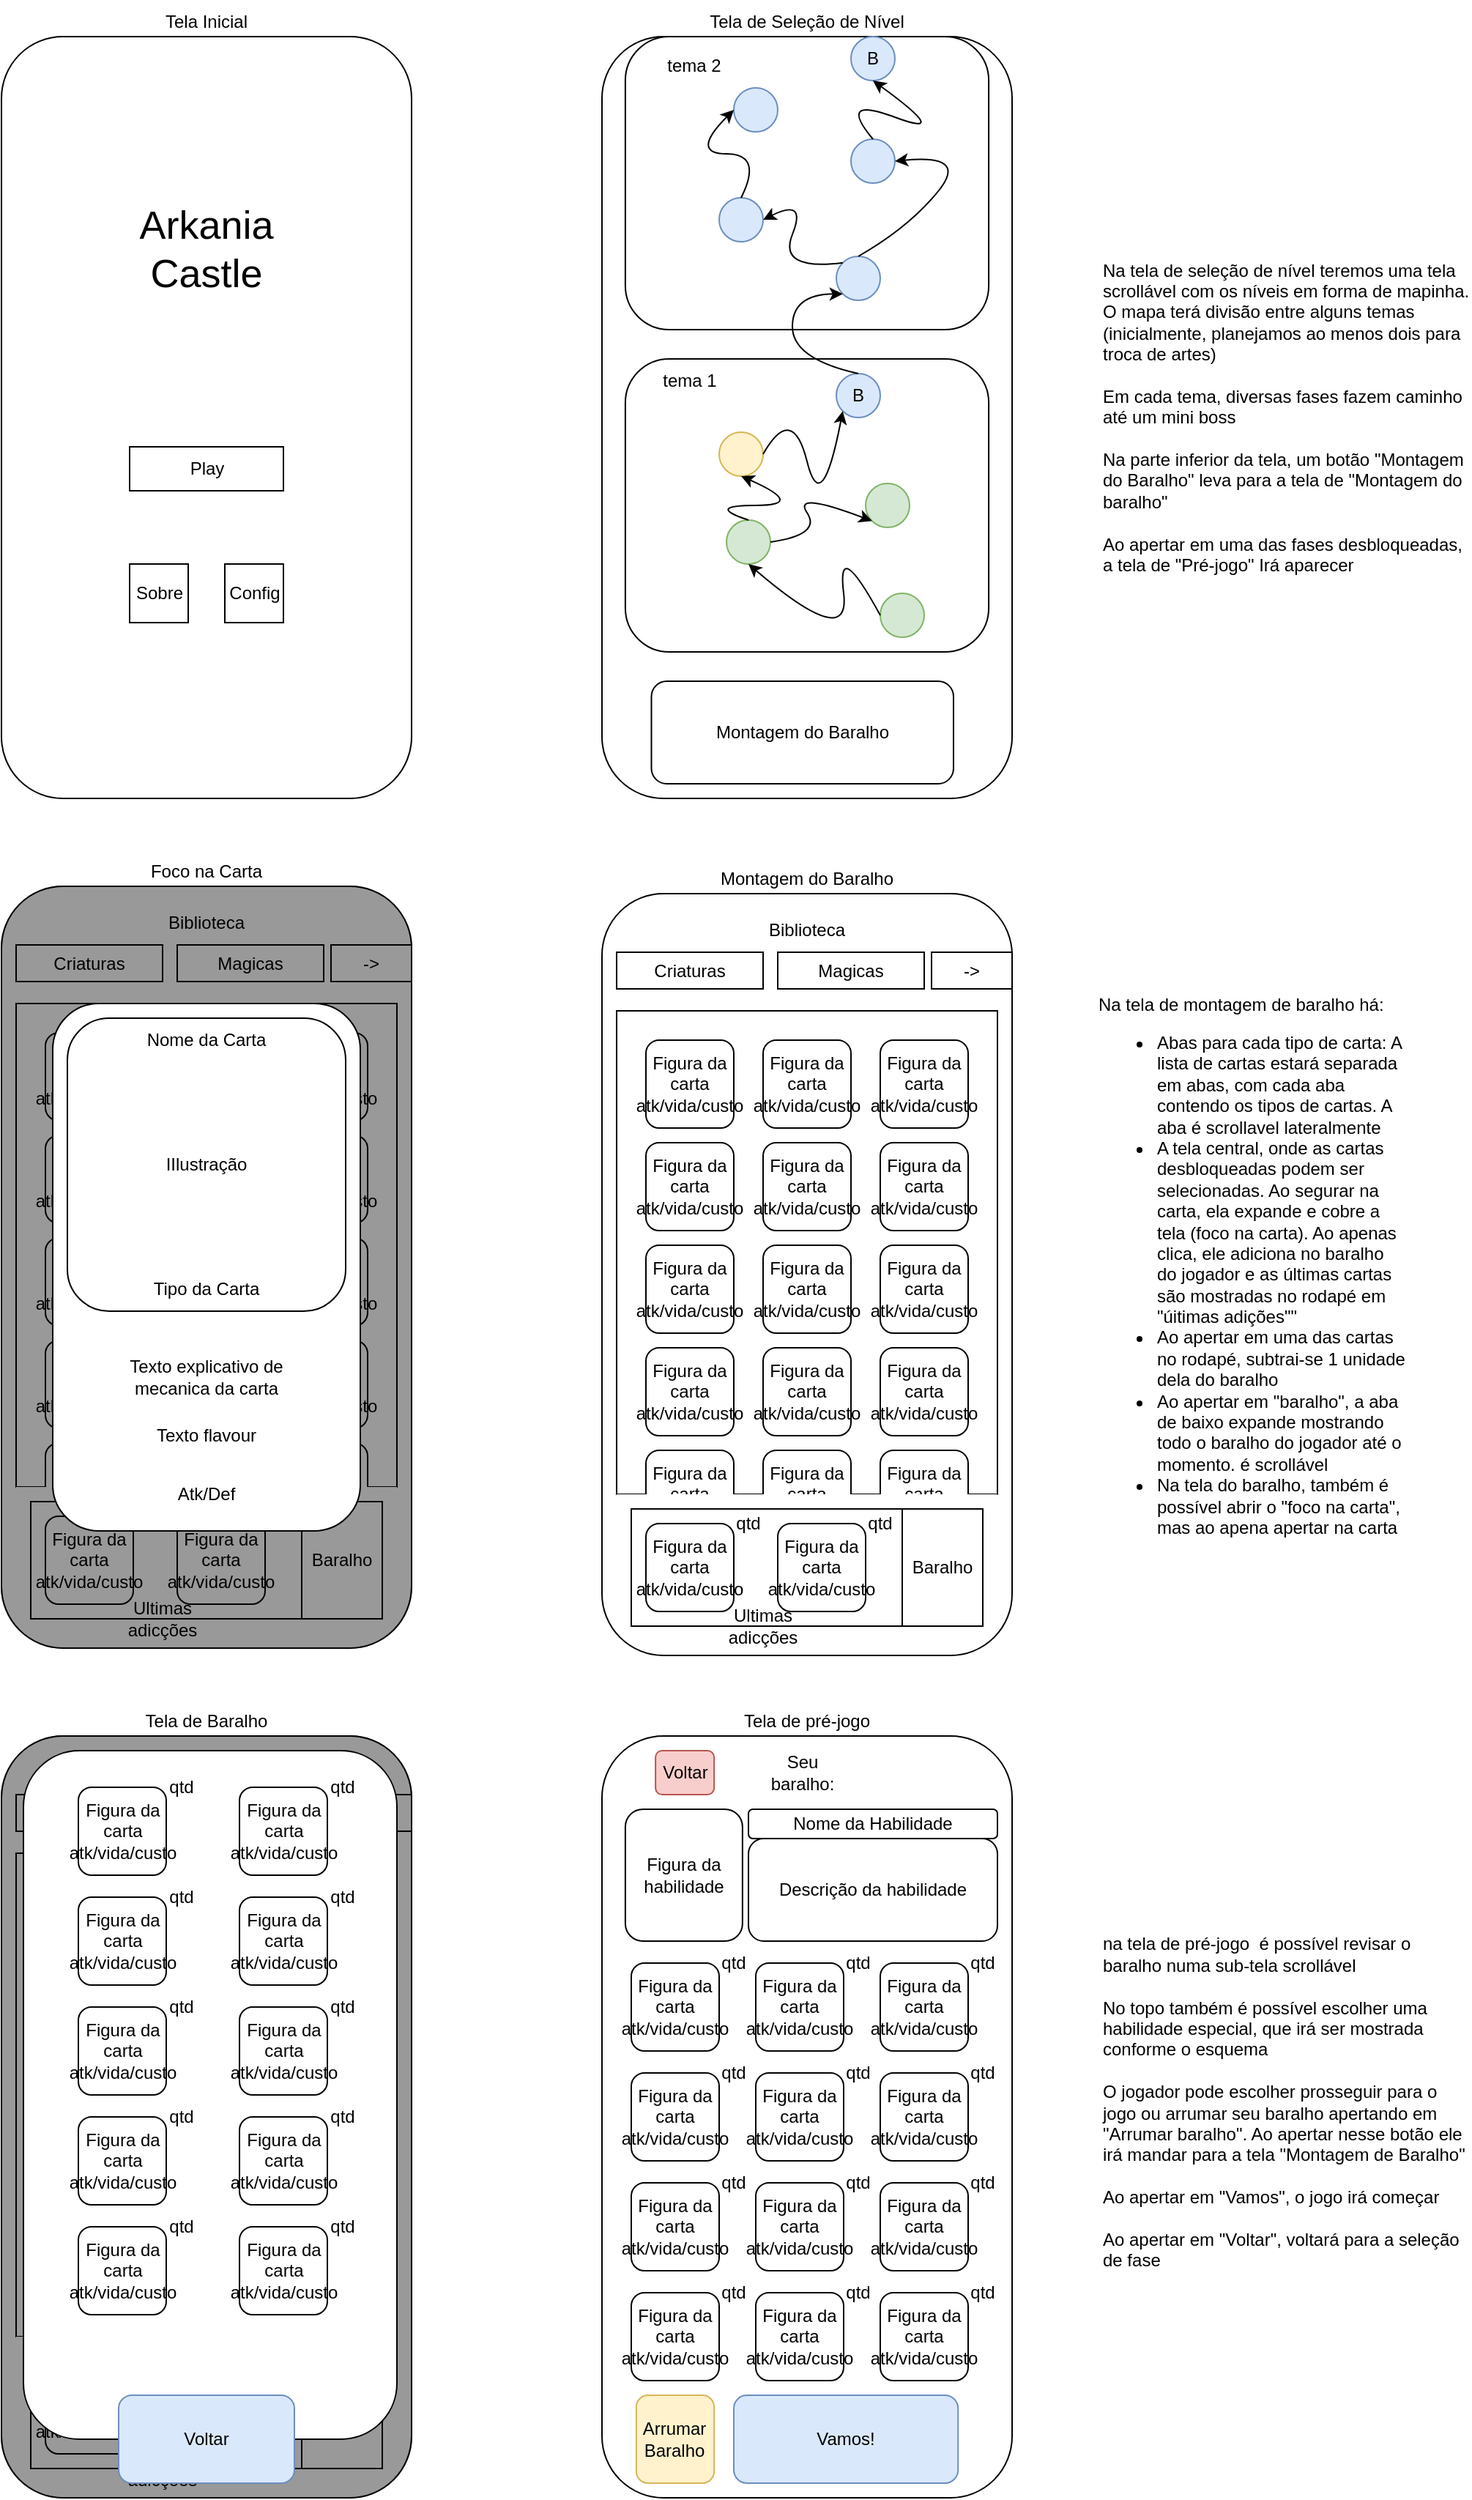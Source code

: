 <mxfile version="24.2.5" type="github">
  <diagram name="Página-1" id="SNxv4zWWsFA6j5CXLBQm">
    <mxGraphModel dx="1393" dy="789" grid="1" gridSize="10" guides="1" tooltips="1" connect="1" arrows="1" fold="1" page="1" pageScale="1" pageWidth="827" pageHeight="1169" math="0" shadow="0">
      <root>
        <mxCell id="0" />
        <mxCell id="1" parent="0" />
        <mxCell id="W8KNygdENQm1HErDI8Ia-6" value="" style="rounded=1;whiteSpace=wrap;html=1;" vertex="1" parent="1">
          <mxGeometry x="490" y="625" width="280" height="520" as="geometry" />
        </mxCell>
        <mxCell id="W8KNygdENQm1HErDI8Ia-13" value="" style="rounded=0;whiteSpace=wrap;html=1;fillColor=none;" vertex="1" parent="1">
          <mxGeometry x="500" y="705" width="260" height="330" as="geometry" />
        </mxCell>
        <mxCell id="W8KNygdENQm1HErDI8Ia-2" value="" style="rounded=1;whiteSpace=wrap;html=1;" vertex="1" parent="1">
          <mxGeometry x="80" y="40" width="280" height="520" as="geometry" />
        </mxCell>
        <mxCell id="W8KNygdENQm1HErDI8Ia-3" value="Play" style="rounded=0;whiteSpace=wrap;html=1;" vertex="1" parent="1">
          <mxGeometry x="167.5" y="320" width="105" height="30" as="geometry" />
        </mxCell>
        <mxCell id="W8KNygdENQm1HErDI8Ia-4" value="Config" style="rounded=0;whiteSpace=wrap;html=1;" vertex="1" parent="1">
          <mxGeometry x="232.5" y="400" width="40" height="40" as="geometry" />
        </mxCell>
        <mxCell id="W8KNygdENQm1HErDI8Ia-5" value="Sobre" style="rounded=0;whiteSpace=wrap;html=1;" vertex="1" parent="1">
          <mxGeometry x="167.5" y="400" width="40" height="40" as="geometry" />
        </mxCell>
        <mxCell id="W8KNygdENQm1HErDI8Ia-7" value="Criaturas" style="rounded=0;whiteSpace=wrap;html=1;" vertex="1" parent="1">
          <mxGeometry x="500" y="665" width="100" height="25" as="geometry" />
        </mxCell>
        <mxCell id="W8KNygdENQm1HErDI8Ia-10" value="Montagem do Baralho" style="text;html=1;align=center;verticalAlign=middle;whiteSpace=wrap;rounded=0;" vertex="1" parent="1">
          <mxGeometry x="565" y="605" width="130" height="20" as="geometry" />
        </mxCell>
        <mxCell id="W8KNygdENQm1HErDI8Ia-11" value="Magicas" style="rounded=0;whiteSpace=wrap;html=1;" vertex="1" parent="1">
          <mxGeometry x="610" y="665" width="100" height="25" as="geometry" />
        </mxCell>
        <mxCell id="W8KNygdENQm1HErDI8Ia-12" value="-&amp;gt;" style="rounded=0;whiteSpace=wrap;html=1;" vertex="1" parent="1">
          <mxGeometry x="715" y="665" width="55" height="25" as="geometry" />
        </mxCell>
        <mxCell id="W8KNygdENQm1HErDI8Ia-47" value="Biblioteca" style="text;html=1;align=center;verticalAlign=middle;whiteSpace=wrap;rounded=0;" vertex="1" parent="1">
          <mxGeometry x="600" y="635" width="60" height="30" as="geometry" />
        </mxCell>
        <mxCell id="W8KNygdENQm1HErDI8Ia-48" value="Na tela de montagem de baralho há:&lt;div&gt;&lt;ul&gt;&lt;li&gt;Abas para cada tipo de carta: A lista de cartas estará separada em abas, com cada aba contendo os tipos de cartas. A aba é scrollavel lateralmente&lt;/li&gt;&lt;li&gt;A tela central, onde as cartas desbloqueadas podem ser selecionadas. Ao segurar na carta, ela expande e cobre a tela (foco na carta). Ao apenas clica, ele adiciona no baralho do jogador e as últimas cartas são mostradas no rodapé em &quot;úitimas adições&quot;&quot;&lt;/li&gt;&lt;li&gt;Ao apertar em uma das cartas no rodapé, subtrai-se 1 unidade dela do baralho&lt;/li&gt;&lt;li&gt;Ao apertar em &quot;baralho&quot;, a aba de baixo expande mostrando todo o baralho do jogador até o momento. é scrollável&lt;/li&gt;&lt;li&gt;Na tela do baralho, também é possível abrir o &quot;foco na carta&quot;, mas ao apena apertar na carta&lt;/li&gt;&lt;/ul&gt;&lt;/div&gt;" style="text;html=1;align=left;verticalAlign=middle;whiteSpace=wrap;rounded=0;" vertex="1" parent="1">
          <mxGeometry x="827" y="635" width="213" height="500" as="geometry" />
        </mxCell>
        <mxCell id="W8KNygdENQm1HErDI8Ia-43" value="Figura da carta&lt;div&gt;atk/vida/custo&lt;/div&gt;" style="rounded=1;whiteSpace=wrap;html=1;" vertex="1" parent="1">
          <mxGeometry x="520" y="1005" width="60" height="60" as="geometry" />
        </mxCell>
        <mxCell id="W8KNygdENQm1HErDI8Ia-44" value="Figura da carta&lt;div&gt;atk/vida/custo&lt;/div&gt;" style="rounded=1;whiteSpace=wrap;html=1;" vertex="1" parent="1">
          <mxGeometry x="600" y="1005" width="60" height="60" as="geometry" />
        </mxCell>
        <mxCell id="W8KNygdENQm1HErDI8Ia-45" value="Figura da carta&lt;div&gt;atk/vida/custo&lt;/div&gt;" style="rounded=1;whiteSpace=wrap;html=1;" vertex="1" parent="1">
          <mxGeometry x="680" y="1005" width="60" height="60" as="geometry" />
        </mxCell>
        <mxCell id="W8KNygdENQm1HErDI8Ia-50" value="" style="rounded=0;whiteSpace=wrap;html=1;strokeColor=none;" vertex="1" parent="1">
          <mxGeometry x="500" y="1035" width="260" height="40" as="geometry" />
        </mxCell>
        <mxCell id="W8KNygdENQm1HErDI8Ia-49" value="" style="rounded=0;whiteSpace=wrap;html=1;" vertex="1" parent="1">
          <mxGeometry x="510" y="1045" width="240" height="80" as="geometry" />
        </mxCell>
        <mxCell id="W8KNygdENQm1HErDI8Ia-51" value="Ultimas adicções" style="text;html=1;align=center;verticalAlign=middle;whiteSpace=wrap;rounded=0;" vertex="1" parent="1">
          <mxGeometry x="570" y="1110" width="60" height="30" as="geometry" />
        </mxCell>
        <mxCell id="W8KNygdENQm1HErDI8Ia-14" value="Figura da carta&lt;div&gt;atk/vida/custo&lt;/div&gt;" style="rounded=1;whiteSpace=wrap;html=1;" vertex="1" parent="1">
          <mxGeometry x="520" y="725" width="60" height="60" as="geometry" />
        </mxCell>
        <mxCell id="W8KNygdENQm1HErDI8Ia-32" value="Figura da carta&lt;div&gt;atk/vida/custo&lt;/div&gt;" style="rounded=1;whiteSpace=wrap;html=1;" vertex="1" parent="1">
          <mxGeometry x="600" y="725" width="60" height="60" as="geometry" />
        </mxCell>
        <mxCell id="W8KNygdENQm1HErDI8Ia-33" value="Figura da carta&lt;div&gt;atk/vida/custo&lt;/div&gt;" style="rounded=1;whiteSpace=wrap;html=1;" vertex="1" parent="1">
          <mxGeometry x="680" y="725" width="60" height="60" as="geometry" />
        </mxCell>
        <mxCell id="W8KNygdENQm1HErDI8Ia-34" value="Figura da carta&lt;div&gt;atk/vida/custo&lt;/div&gt;" style="rounded=1;whiteSpace=wrap;html=1;" vertex="1" parent="1">
          <mxGeometry x="520" y="795" width="60" height="60" as="geometry" />
        </mxCell>
        <mxCell id="W8KNygdENQm1HErDI8Ia-35" value="Figura da carta&lt;div&gt;atk/vida/custo&lt;/div&gt;" style="rounded=1;whiteSpace=wrap;html=1;" vertex="1" parent="1">
          <mxGeometry x="600" y="795" width="60" height="60" as="geometry" />
        </mxCell>
        <mxCell id="W8KNygdENQm1HErDI8Ia-36" value="Figura da carta&lt;div&gt;atk/vida/custo&lt;/div&gt;" style="rounded=1;whiteSpace=wrap;html=1;" vertex="1" parent="1">
          <mxGeometry x="680" y="795" width="60" height="60" as="geometry" />
        </mxCell>
        <mxCell id="W8KNygdENQm1HErDI8Ia-37" value="Figura da carta&lt;div&gt;atk/vida/custo&lt;/div&gt;" style="rounded=1;whiteSpace=wrap;html=1;" vertex="1" parent="1">
          <mxGeometry x="520" y="865" width="60" height="60" as="geometry" />
        </mxCell>
        <mxCell id="W8KNygdENQm1HErDI8Ia-38" value="Figura da carta&lt;div&gt;atk/vida/custo&lt;/div&gt;" style="rounded=1;whiteSpace=wrap;html=1;" vertex="1" parent="1">
          <mxGeometry x="600" y="865" width="60" height="60" as="geometry" />
        </mxCell>
        <mxCell id="W8KNygdENQm1HErDI8Ia-39" value="Figura da carta&lt;div&gt;atk/vida/custo&lt;/div&gt;" style="rounded=1;whiteSpace=wrap;html=1;" vertex="1" parent="1">
          <mxGeometry x="680" y="865" width="60" height="60" as="geometry" />
        </mxCell>
        <mxCell id="W8KNygdENQm1HErDI8Ia-40" value="Figura da carta&lt;div&gt;atk/vida/custo&lt;/div&gt;" style="rounded=1;whiteSpace=wrap;html=1;" vertex="1" parent="1">
          <mxGeometry x="520" y="935" width="60" height="60" as="geometry" />
        </mxCell>
        <mxCell id="W8KNygdENQm1HErDI8Ia-41" value="Figura da carta&lt;div&gt;atk/vida/custo&lt;/div&gt;" style="rounded=1;whiteSpace=wrap;html=1;" vertex="1" parent="1">
          <mxGeometry x="600" y="935" width="60" height="60" as="geometry" />
        </mxCell>
        <mxCell id="W8KNygdENQm1HErDI8Ia-42" value="Figura da carta&lt;div&gt;atk/vida/custo&lt;/div&gt;" style="rounded=1;whiteSpace=wrap;html=1;" vertex="1" parent="1">
          <mxGeometry x="680" y="935" width="60" height="60" as="geometry" />
        </mxCell>
        <mxCell id="W8KNygdENQm1HErDI8Ia-52" value="Figura da carta&lt;div&gt;atk/vida/custo&lt;/div&gt;" style="rounded=1;whiteSpace=wrap;html=1;" vertex="1" parent="1">
          <mxGeometry x="520" y="1055" width="60" height="60" as="geometry" />
        </mxCell>
        <mxCell id="W8KNygdENQm1HErDI8Ia-55" value="qtd" style="text;html=1;align=center;verticalAlign=middle;whiteSpace=wrap;rounded=0;" vertex="1" parent="1">
          <mxGeometry x="560" y="1040" width="60" height="30" as="geometry" />
        </mxCell>
        <mxCell id="W8KNygdENQm1HErDI8Ia-56" value="Figura da carta&lt;div&gt;atk/vida/custo&lt;/div&gt;" style="rounded=1;whiteSpace=wrap;html=1;" vertex="1" parent="1">
          <mxGeometry x="610" y="1055" width="60" height="60" as="geometry" />
        </mxCell>
        <mxCell id="W8KNygdENQm1HErDI8Ia-57" value="qtd" style="text;html=1;align=center;verticalAlign=middle;whiteSpace=wrap;rounded=0;" vertex="1" parent="1">
          <mxGeometry x="650" y="1040" width="60" height="30" as="geometry" />
        </mxCell>
        <mxCell id="W8KNygdENQm1HErDI8Ia-58" value="Baralho" style="rounded=0;whiteSpace=wrap;html=1;" vertex="1" parent="1">
          <mxGeometry x="695" y="1045" width="55" height="80" as="geometry" />
        </mxCell>
        <mxCell id="W8KNygdENQm1HErDI8Ia-59" value="" style="rounded=1;whiteSpace=wrap;html=1;" vertex="1" parent="1">
          <mxGeometry x="80" y="620" width="280" height="520" as="geometry" />
        </mxCell>
        <mxCell id="W8KNygdENQm1HErDI8Ia-60" value="" style="rounded=0;whiteSpace=wrap;html=1;fillColor=none;" vertex="1" parent="1">
          <mxGeometry x="90" y="700" width="260" height="330" as="geometry" />
        </mxCell>
        <mxCell id="W8KNygdENQm1HErDI8Ia-61" value="Criaturas" style="rounded=0;whiteSpace=wrap;html=1;" vertex="1" parent="1">
          <mxGeometry x="90" y="660" width="100" height="25" as="geometry" />
        </mxCell>
        <mxCell id="W8KNygdENQm1HErDI8Ia-62" value="Foco na Carta" style="text;html=1;align=center;verticalAlign=middle;whiteSpace=wrap;rounded=0;" vertex="1" parent="1">
          <mxGeometry x="155" y="600" width="130" height="20" as="geometry" />
        </mxCell>
        <mxCell id="W8KNygdENQm1HErDI8Ia-63" value="Magicas" style="rounded=0;whiteSpace=wrap;html=1;" vertex="1" parent="1">
          <mxGeometry x="200" y="660" width="100" height="25" as="geometry" />
        </mxCell>
        <mxCell id="W8KNygdENQm1HErDI8Ia-64" value="-&amp;gt;" style="rounded=0;whiteSpace=wrap;html=1;" vertex="1" parent="1">
          <mxGeometry x="305" y="660" width="55" height="25" as="geometry" />
        </mxCell>
        <mxCell id="W8KNygdENQm1HErDI8Ia-65" value="Biblioteca" style="text;html=1;align=center;verticalAlign=middle;whiteSpace=wrap;rounded=0;" vertex="1" parent="1">
          <mxGeometry x="190" y="630" width="60" height="30" as="geometry" />
        </mxCell>
        <mxCell id="W8KNygdENQm1HErDI8Ia-66" value="Figura da carta&lt;div&gt;atk/vida/custo&lt;/div&gt;" style="rounded=1;whiteSpace=wrap;html=1;" vertex="1" parent="1">
          <mxGeometry x="110" y="1000" width="60" height="60" as="geometry" />
        </mxCell>
        <mxCell id="W8KNygdENQm1HErDI8Ia-67" value="Figura da carta&lt;div&gt;atk/vida/custo&lt;/div&gt;" style="rounded=1;whiteSpace=wrap;html=1;" vertex="1" parent="1">
          <mxGeometry x="190" y="1000" width="60" height="60" as="geometry" />
        </mxCell>
        <mxCell id="W8KNygdENQm1HErDI8Ia-68" value="Figura da carta&lt;div&gt;atk/vida/custo&lt;/div&gt;" style="rounded=1;whiteSpace=wrap;html=1;" vertex="1" parent="1">
          <mxGeometry x="270" y="1000" width="60" height="60" as="geometry" />
        </mxCell>
        <mxCell id="W8KNygdENQm1HErDI8Ia-69" value="" style="rounded=0;whiteSpace=wrap;html=1;strokeColor=none;" vertex="1" parent="1">
          <mxGeometry x="90" y="1030" width="260" height="40" as="geometry" />
        </mxCell>
        <mxCell id="W8KNygdENQm1HErDI8Ia-70" value="" style="rounded=0;whiteSpace=wrap;html=1;" vertex="1" parent="1">
          <mxGeometry x="100" y="1040" width="240" height="80" as="geometry" />
        </mxCell>
        <mxCell id="W8KNygdENQm1HErDI8Ia-71" value="Ultimas adicções" style="text;html=1;align=center;verticalAlign=middle;whiteSpace=wrap;rounded=0;" vertex="1" parent="1">
          <mxGeometry x="160" y="1105" width="60" height="30" as="geometry" />
        </mxCell>
        <mxCell id="W8KNygdENQm1HErDI8Ia-72" value="Figura da carta&lt;div&gt;atk/vida/custo&lt;/div&gt;" style="rounded=1;whiteSpace=wrap;html=1;" vertex="1" parent="1">
          <mxGeometry x="110" y="720" width="60" height="60" as="geometry" />
        </mxCell>
        <mxCell id="W8KNygdENQm1HErDI8Ia-73" value="Figura da carta&lt;div&gt;atk/vida/custo&lt;/div&gt;" style="rounded=1;whiteSpace=wrap;html=1;" vertex="1" parent="1">
          <mxGeometry x="190" y="720" width="60" height="60" as="geometry" />
        </mxCell>
        <mxCell id="W8KNygdENQm1HErDI8Ia-74" value="Figura da carta&lt;div&gt;atk/vida/custo&lt;/div&gt;" style="rounded=1;whiteSpace=wrap;html=1;" vertex="1" parent="1">
          <mxGeometry x="270" y="720" width="60" height="60" as="geometry" />
        </mxCell>
        <mxCell id="W8KNygdENQm1HErDI8Ia-75" value="Figura da carta&lt;div&gt;atk/vida/custo&lt;/div&gt;" style="rounded=1;whiteSpace=wrap;html=1;" vertex="1" parent="1">
          <mxGeometry x="110" y="790" width="60" height="60" as="geometry" />
        </mxCell>
        <mxCell id="W8KNygdENQm1HErDI8Ia-76" value="Figura da carta&lt;div&gt;atk/vida/custo&lt;/div&gt;" style="rounded=1;whiteSpace=wrap;html=1;" vertex="1" parent="1">
          <mxGeometry x="190" y="790" width="60" height="60" as="geometry" />
        </mxCell>
        <mxCell id="W8KNygdENQm1HErDI8Ia-77" value="Figura da carta&lt;div&gt;atk/vida/custo&lt;/div&gt;" style="rounded=1;whiteSpace=wrap;html=1;" vertex="1" parent="1">
          <mxGeometry x="270" y="790" width="60" height="60" as="geometry" />
        </mxCell>
        <mxCell id="W8KNygdENQm1HErDI8Ia-78" value="Figura da carta&lt;div&gt;atk/vida/custo&lt;/div&gt;" style="rounded=1;whiteSpace=wrap;html=1;" vertex="1" parent="1">
          <mxGeometry x="110" y="860" width="60" height="60" as="geometry" />
        </mxCell>
        <mxCell id="W8KNygdENQm1HErDI8Ia-79" value="Figura da carta&lt;div&gt;atk/vida/custo&lt;/div&gt;" style="rounded=1;whiteSpace=wrap;html=1;" vertex="1" parent="1">
          <mxGeometry x="190" y="860" width="60" height="60" as="geometry" />
        </mxCell>
        <mxCell id="W8KNygdENQm1HErDI8Ia-80" value="Figura da carta&lt;div&gt;atk/vida/custo&lt;/div&gt;" style="rounded=1;whiteSpace=wrap;html=1;" vertex="1" parent="1">
          <mxGeometry x="270" y="860" width="60" height="60" as="geometry" />
        </mxCell>
        <mxCell id="W8KNygdENQm1HErDI8Ia-81" value="Figura da carta&lt;div&gt;atk/vida/custo&lt;/div&gt;" style="rounded=1;whiteSpace=wrap;html=1;" vertex="1" parent="1">
          <mxGeometry x="110" y="930" width="60" height="60" as="geometry" />
        </mxCell>
        <mxCell id="W8KNygdENQm1HErDI8Ia-82" value="Figura da carta&lt;div&gt;atk/vida/custo&lt;/div&gt;" style="rounded=1;whiteSpace=wrap;html=1;" vertex="1" parent="1">
          <mxGeometry x="190" y="930" width="60" height="60" as="geometry" />
        </mxCell>
        <mxCell id="W8KNygdENQm1HErDI8Ia-83" value="Figura da carta&lt;div&gt;atk/vida/custo&lt;/div&gt;" style="rounded=1;whiteSpace=wrap;html=1;" vertex="1" parent="1">
          <mxGeometry x="270" y="930" width="60" height="60" as="geometry" />
        </mxCell>
        <mxCell id="W8KNygdENQm1HErDI8Ia-84" value="Figura da carta&lt;div&gt;atk/vida/custo&lt;/div&gt;" style="rounded=1;whiteSpace=wrap;html=1;" vertex="1" parent="1">
          <mxGeometry x="110" y="1050" width="60" height="60" as="geometry" />
        </mxCell>
        <mxCell id="W8KNygdENQm1HErDI8Ia-85" value="qtd" style="text;html=1;align=center;verticalAlign=middle;whiteSpace=wrap;rounded=0;" vertex="1" parent="1">
          <mxGeometry x="150" y="1035" width="60" height="30" as="geometry" />
        </mxCell>
        <mxCell id="W8KNygdENQm1HErDI8Ia-86" value="Figura da carta&lt;div&gt;atk/vida/custo&lt;/div&gt;" style="rounded=1;whiteSpace=wrap;html=1;" vertex="1" parent="1">
          <mxGeometry x="200" y="1050" width="60" height="60" as="geometry" />
        </mxCell>
        <mxCell id="W8KNygdENQm1HErDI8Ia-87" value="qtd" style="text;html=1;align=center;verticalAlign=middle;whiteSpace=wrap;rounded=0;" vertex="1" parent="1">
          <mxGeometry x="240" y="1035" width="60" height="30" as="geometry" />
        </mxCell>
        <mxCell id="W8KNygdENQm1HErDI8Ia-88" value="Baralho" style="rounded=0;whiteSpace=wrap;html=1;" vertex="1" parent="1">
          <mxGeometry x="285" y="1040" width="55" height="80" as="geometry" />
        </mxCell>
        <mxCell id="W8KNygdENQm1HErDI8Ia-89" value="" style="rounded=1;whiteSpace=wrap;html=1;fillColor=#000000;gradientColor=none;opacity=40;strokeColor=default;" vertex="1" parent="1">
          <mxGeometry x="80" y="620" width="280" height="520" as="geometry" />
        </mxCell>
        <mxCell id="W8KNygdENQm1HErDI8Ia-90" value="" style="rounded=1;whiteSpace=wrap;html=1;" vertex="1" parent="1">
          <mxGeometry x="115" y="700" width="210" height="360" as="geometry" />
        </mxCell>
        <mxCell id="W8KNygdENQm1HErDI8Ia-91" value="" style="rounded=1;whiteSpace=wrap;html=1;" vertex="1" parent="1">
          <mxGeometry x="125" y="710" width="190" height="200" as="geometry" />
        </mxCell>
        <mxCell id="W8KNygdENQm1HErDI8Ia-92" value="Nome da Carta" style="text;html=1;align=center;verticalAlign=middle;whiteSpace=wrap;rounded=0;" vertex="1" parent="1">
          <mxGeometry x="145" y="710" width="150" height="30" as="geometry" />
        </mxCell>
        <mxCell id="W8KNygdENQm1HErDI8Ia-93" value="Atk/Def" style="text;html=1;align=center;verticalAlign=middle;whiteSpace=wrap;rounded=0;" vertex="1" parent="1">
          <mxGeometry x="190" y="1020" width="60" height="30" as="geometry" />
        </mxCell>
        <mxCell id="W8KNygdENQm1HErDI8Ia-94" value="Texto explicativo de mecanica da carta" style="text;html=1;align=center;verticalAlign=middle;whiteSpace=wrap;rounded=0;" vertex="1" parent="1">
          <mxGeometry x="160" y="940" width="120" height="30" as="geometry" />
        </mxCell>
        <mxCell id="W8KNygdENQm1HErDI8Ia-95" value="Texto flavour" style="text;html=1;align=center;verticalAlign=middle;whiteSpace=wrap;rounded=0;" vertex="1" parent="1">
          <mxGeometry x="160" y="980" width="120" height="30" as="geometry" />
        </mxCell>
        <mxCell id="W8KNygdENQm1HErDI8Ia-96" value="IIlustração" style="text;html=1;align=center;verticalAlign=middle;whiteSpace=wrap;rounded=0;" vertex="1" parent="1">
          <mxGeometry x="190" y="795" width="60" height="30" as="geometry" />
        </mxCell>
        <mxCell id="W8KNygdENQm1HErDI8Ia-97" value="Tipo da Carta" style="text;html=1;align=center;verticalAlign=middle;whiteSpace=wrap;rounded=0;" vertex="1" parent="1">
          <mxGeometry x="170" y="880" width="100" height="30" as="geometry" />
        </mxCell>
        <mxCell id="W8KNygdENQm1HErDI8Ia-98" value="Arkania&lt;div style=&quot;font-size: 27px;&quot;&gt;Castle&lt;/div&gt;" style="text;html=1;align=center;verticalAlign=middle;whiteSpace=wrap;rounded=0;fontSize=27;" vertex="1" parent="1">
          <mxGeometry x="155" y="140" width="130" height="90" as="geometry" />
        </mxCell>
        <mxCell id="W8KNygdENQm1HErDI8Ia-99" value="" style="rounded=1;whiteSpace=wrap;html=1;" vertex="1" parent="1">
          <mxGeometry x="80" y="1200" width="280" height="520" as="geometry" />
        </mxCell>
        <mxCell id="W8KNygdENQm1HErDI8Ia-100" value="" style="rounded=0;whiteSpace=wrap;html=1;fillColor=none;" vertex="1" parent="1">
          <mxGeometry x="90" y="1280" width="260" height="330" as="geometry" />
        </mxCell>
        <mxCell id="W8KNygdENQm1HErDI8Ia-101" value="Criaturas" style="rounded=0;whiteSpace=wrap;html=1;" vertex="1" parent="1">
          <mxGeometry x="90" y="1240" width="100" height="25" as="geometry" />
        </mxCell>
        <mxCell id="W8KNygdENQm1HErDI8Ia-102" value="Tela de Baralho" style="text;html=1;align=center;verticalAlign=middle;whiteSpace=wrap;rounded=0;" vertex="1" parent="1">
          <mxGeometry x="155" y="1180" width="130" height="20" as="geometry" />
        </mxCell>
        <mxCell id="W8KNygdENQm1HErDI8Ia-103" value="Magicas" style="rounded=0;whiteSpace=wrap;html=1;" vertex="1" parent="1">
          <mxGeometry x="200" y="1240" width="100" height="25" as="geometry" />
        </mxCell>
        <mxCell id="W8KNygdENQm1HErDI8Ia-104" value="-&amp;gt;" style="rounded=0;whiteSpace=wrap;html=1;" vertex="1" parent="1">
          <mxGeometry x="305" y="1240" width="55" height="25" as="geometry" />
        </mxCell>
        <mxCell id="W8KNygdENQm1HErDI8Ia-105" value="Biblioteca" style="text;html=1;align=center;verticalAlign=middle;whiteSpace=wrap;rounded=0;" vertex="1" parent="1">
          <mxGeometry x="190" y="1210" width="60" height="30" as="geometry" />
        </mxCell>
        <mxCell id="W8KNygdENQm1HErDI8Ia-106" value="Figura da carta&lt;div&gt;atk/vida/custo&lt;/div&gt;" style="rounded=1;whiteSpace=wrap;html=1;" vertex="1" parent="1">
          <mxGeometry x="110" y="1580" width="60" height="60" as="geometry" />
        </mxCell>
        <mxCell id="W8KNygdENQm1HErDI8Ia-107" value="Figura da carta&lt;div&gt;atk/vida/custo&lt;/div&gt;" style="rounded=1;whiteSpace=wrap;html=1;" vertex="1" parent="1">
          <mxGeometry x="190" y="1580" width="60" height="60" as="geometry" />
        </mxCell>
        <mxCell id="W8KNygdENQm1HErDI8Ia-108" value="Figura da carta&lt;div&gt;atk/vida/custo&lt;/div&gt;" style="rounded=1;whiteSpace=wrap;html=1;" vertex="1" parent="1">
          <mxGeometry x="270" y="1580" width="60" height="60" as="geometry" />
        </mxCell>
        <mxCell id="W8KNygdENQm1HErDI8Ia-109" value="" style="rounded=0;whiteSpace=wrap;html=1;strokeColor=none;" vertex="1" parent="1">
          <mxGeometry x="90" y="1610" width="260" height="40" as="geometry" />
        </mxCell>
        <mxCell id="W8KNygdENQm1HErDI8Ia-110" value="" style="rounded=0;whiteSpace=wrap;html=1;" vertex="1" parent="1">
          <mxGeometry x="100" y="1620" width="240" height="80" as="geometry" />
        </mxCell>
        <mxCell id="W8KNygdENQm1HErDI8Ia-111" value="Ultimas adicções" style="text;html=1;align=center;verticalAlign=middle;whiteSpace=wrap;rounded=0;" vertex="1" parent="1">
          <mxGeometry x="160" y="1685" width="60" height="30" as="geometry" />
        </mxCell>
        <mxCell id="W8KNygdENQm1HErDI8Ia-112" value="Figura da carta&lt;div&gt;atk/vida/custo&lt;/div&gt;" style="rounded=1;whiteSpace=wrap;html=1;" vertex="1" parent="1">
          <mxGeometry x="110" y="1300" width="60" height="60" as="geometry" />
        </mxCell>
        <mxCell id="W8KNygdENQm1HErDI8Ia-113" value="Figura da carta&lt;div&gt;atk/vida/custo&lt;/div&gt;" style="rounded=1;whiteSpace=wrap;html=1;" vertex="1" parent="1">
          <mxGeometry x="190" y="1300" width="60" height="60" as="geometry" />
        </mxCell>
        <mxCell id="W8KNygdENQm1HErDI8Ia-114" value="Figura da carta&lt;div&gt;atk/vida/custo&lt;/div&gt;" style="rounded=1;whiteSpace=wrap;html=1;" vertex="1" parent="1">
          <mxGeometry x="270" y="1300" width="60" height="60" as="geometry" />
        </mxCell>
        <mxCell id="W8KNygdENQm1HErDI8Ia-115" value="Figura da carta&lt;div&gt;atk/vida/custo&lt;/div&gt;" style="rounded=1;whiteSpace=wrap;html=1;" vertex="1" parent="1">
          <mxGeometry x="110" y="1370" width="60" height="60" as="geometry" />
        </mxCell>
        <mxCell id="W8KNygdENQm1HErDI8Ia-116" value="Figura da carta&lt;div&gt;atk/vida/custo&lt;/div&gt;" style="rounded=1;whiteSpace=wrap;html=1;" vertex="1" parent="1">
          <mxGeometry x="190" y="1370" width="60" height="60" as="geometry" />
        </mxCell>
        <mxCell id="W8KNygdENQm1HErDI8Ia-117" value="Figura da carta&lt;div&gt;atk/vida/custo&lt;/div&gt;" style="rounded=1;whiteSpace=wrap;html=1;" vertex="1" parent="1">
          <mxGeometry x="270" y="1370" width="60" height="60" as="geometry" />
        </mxCell>
        <mxCell id="W8KNygdENQm1HErDI8Ia-118" value="Figura da carta&lt;div&gt;atk/vida/custo&lt;/div&gt;" style="rounded=1;whiteSpace=wrap;html=1;" vertex="1" parent="1">
          <mxGeometry x="110" y="1440" width="60" height="60" as="geometry" />
        </mxCell>
        <mxCell id="W8KNygdENQm1HErDI8Ia-119" value="Figura da carta&lt;div&gt;atk/vida/custo&lt;/div&gt;" style="rounded=1;whiteSpace=wrap;html=1;" vertex="1" parent="1">
          <mxGeometry x="190" y="1440" width="60" height="60" as="geometry" />
        </mxCell>
        <mxCell id="W8KNygdENQm1HErDI8Ia-120" value="Figura da carta&lt;div&gt;atk/vida/custo&lt;/div&gt;" style="rounded=1;whiteSpace=wrap;html=1;" vertex="1" parent="1">
          <mxGeometry x="270" y="1440" width="60" height="60" as="geometry" />
        </mxCell>
        <mxCell id="W8KNygdENQm1HErDI8Ia-121" value="Figura da carta&lt;div&gt;atk/vida/custo&lt;/div&gt;" style="rounded=1;whiteSpace=wrap;html=1;" vertex="1" parent="1">
          <mxGeometry x="110" y="1510" width="60" height="60" as="geometry" />
        </mxCell>
        <mxCell id="W8KNygdENQm1HErDI8Ia-122" value="Figura da carta&lt;div&gt;atk/vida/custo&lt;/div&gt;" style="rounded=1;whiteSpace=wrap;html=1;" vertex="1" parent="1">
          <mxGeometry x="190" y="1510" width="60" height="60" as="geometry" />
        </mxCell>
        <mxCell id="W8KNygdENQm1HErDI8Ia-123" value="Figura da carta&lt;div&gt;atk/vida/custo&lt;/div&gt;" style="rounded=1;whiteSpace=wrap;html=1;" vertex="1" parent="1">
          <mxGeometry x="270" y="1510" width="60" height="60" as="geometry" />
        </mxCell>
        <mxCell id="W8KNygdENQm1HErDI8Ia-124" value="Figura da carta&lt;div&gt;atk/vida/custo&lt;/div&gt;" style="rounded=1;whiteSpace=wrap;html=1;" vertex="1" parent="1">
          <mxGeometry x="110" y="1630" width="60" height="60" as="geometry" />
        </mxCell>
        <mxCell id="W8KNygdENQm1HErDI8Ia-125" value="qtd" style="text;html=1;align=center;verticalAlign=middle;whiteSpace=wrap;rounded=0;" vertex="1" parent="1">
          <mxGeometry x="150" y="1615" width="60" height="30" as="geometry" />
        </mxCell>
        <mxCell id="W8KNygdENQm1HErDI8Ia-126" value="Figura da carta&lt;div&gt;atk/vida/custo&lt;/div&gt;" style="rounded=1;whiteSpace=wrap;html=1;" vertex="1" parent="1">
          <mxGeometry x="200" y="1630" width="60" height="60" as="geometry" />
        </mxCell>
        <mxCell id="W8KNygdENQm1HErDI8Ia-127" value="qtd" style="text;html=1;align=center;verticalAlign=middle;whiteSpace=wrap;rounded=0;" vertex="1" parent="1">
          <mxGeometry x="240" y="1615" width="60" height="30" as="geometry" />
        </mxCell>
        <mxCell id="W8KNygdENQm1HErDI8Ia-128" value="Baralho" style="rounded=0;whiteSpace=wrap;html=1;" vertex="1" parent="1">
          <mxGeometry x="285" y="1620" width="55" height="80" as="geometry" />
        </mxCell>
        <mxCell id="W8KNygdENQm1HErDI8Ia-129" value="" style="rounded=1;whiteSpace=wrap;html=1;fillColor=#000000;gradientColor=none;opacity=40;strokeColor=default;" vertex="1" parent="1">
          <mxGeometry x="80" y="1200" width="280" height="520" as="geometry" />
        </mxCell>
        <mxCell id="W8KNygdENQm1HErDI8Ia-130" value="" style="rounded=1;whiteSpace=wrap;html=1;" vertex="1" parent="1">
          <mxGeometry x="95" y="1210" width="255" height="470" as="geometry" />
        </mxCell>
        <mxCell id="W8KNygdENQm1HErDI8Ia-140" value="Figura da carta&lt;div&gt;atk/vida/custo&lt;/div&gt;" style="rounded=1;whiteSpace=wrap;html=1;" vertex="1" parent="1">
          <mxGeometry x="132.5" y="1235" width="60" height="60" as="geometry" />
        </mxCell>
        <mxCell id="W8KNygdENQm1HErDI8Ia-141" value="qtd" style="text;html=1;align=center;verticalAlign=middle;whiteSpace=wrap;rounded=0;" vertex="1" parent="1">
          <mxGeometry x="172.5" y="1220" width="60" height="30" as="geometry" />
        </mxCell>
        <mxCell id="W8KNygdENQm1HErDI8Ia-142" value="Figura da carta&lt;div&gt;atk/vida/custo&lt;/div&gt;" style="rounded=1;whiteSpace=wrap;html=1;" vertex="1" parent="1">
          <mxGeometry x="242.5" y="1235" width="60" height="60" as="geometry" />
        </mxCell>
        <mxCell id="W8KNygdENQm1HErDI8Ia-143" value="qtd" style="text;html=1;align=center;verticalAlign=middle;whiteSpace=wrap;rounded=0;" vertex="1" parent="1">
          <mxGeometry x="282.5" y="1220" width="60" height="30" as="geometry" />
        </mxCell>
        <mxCell id="W8KNygdENQm1HErDI8Ia-144" value="Figura da carta&lt;div&gt;atk/vida/custo&lt;/div&gt;" style="rounded=1;whiteSpace=wrap;html=1;" vertex="1" parent="1">
          <mxGeometry x="132.5" y="1310" width="60" height="60" as="geometry" />
        </mxCell>
        <mxCell id="W8KNygdENQm1HErDI8Ia-145" value="qtd" style="text;html=1;align=center;verticalAlign=middle;whiteSpace=wrap;rounded=0;" vertex="1" parent="1">
          <mxGeometry x="172.5" y="1295" width="60" height="30" as="geometry" />
        </mxCell>
        <mxCell id="W8KNygdENQm1HErDI8Ia-146" value="Figura da carta&lt;div&gt;atk/vida/custo&lt;/div&gt;" style="rounded=1;whiteSpace=wrap;html=1;" vertex="1" parent="1">
          <mxGeometry x="242.5" y="1310" width="60" height="60" as="geometry" />
        </mxCell>
        <mxCell id="W8KNygdENQm1HErDI8Ia-147" value="qtd" style="text;html=1;align=center;verticalAlign=middle;whiteSpace=wrap;rounded=0;" vertex="1" parent="1">
          <mxGeometry x="282.5" y="1295" width="60" height="30" as="geometry" />
        </mxCell>
        <mxCell id="W8KNygdENQm1HErDI8Ia-148" value="Figura da carta&lt;div&gt;atk/vida/custo&lt;/div&gt;" style="rounded=1;whiteSpace=wrap;html=1;" vertex="1" parent="1">
          <mxGeometry x="132.5" y="1385" width="60" height="60" as="geometry" />
        </mxCell>
        <mxCell id="W8KNygdENQm1HErDI8Ia-149" value="qtd" style="text;html=1;align=center;verticalAlign=middle;whiteSpace=wrap;rounded=0;" vertex="1" parent="1">
          <mxGeometry x="172.5" y="1370" width="60" height="30" as="geometry" />
        </mxCell>
        <mxCell id="W8KNygdENQm1HErDI8Ia-150" value="Figura da carta&lt;div&gt;atk/vida/custo&lt;/div&gt;" style="rounded=1;whiteSpace=wrap;html=1;" vertex="1" parent="1">
          <mxGeometry x="242.5" y="1385" width="60" height="60" as="geometry" />
        </mxCell>
        <mxCell id="W8KNygdENQm1HErDI8Ia-151" value="qtd" style="text;html=1;align=center;verticalAlign=middle;whiteSpace=wrap;rounded=0;" vertex="1" parent="1">
          <mxGeometry x="282.5" y="1370" width="60" height="30" as="geometry" />
        </mxCell>
        <mxCell id="W8KNygdENQm1HErDI8Ia-156" value="Figura da carta&lt;div&gt;atk/vida/custo&lt;/div&gt;" style="rounded=1;whiteSpace=wrap;html=1;" vertex="1" parent="1">
          <mxGeometry x="132.5" y="1460" width="60" height="60" as="geometry" />
        </mxCell>
        <mxCell id="W8KNygdENQm1HErDI8Ia-157" value="qtd" style="text;html=1;align=center;verticalAlign=middle;whiteSpace=wrap;rounded=0;" vertex="1" parent="1">
          <mxGeometry x="172.5" y="1445" width="60" height="30" as="geometry" />
        </mxCell>
        <mxCell id="W8KNygdENQm1HErDI8Ia-158" value="Figura da carta&lt;div&gt;atk/vida/custo&lt;/div&gt;" style="rounded=1;whiteSpace=wrap;html=1;" vertex="1" parent="1">
          <mxGeometry x="242.5" y="1460" width="60" height="60" as="geometry" />
        </mxCell>
        <mxCell id="W8KNygdENQm1HErDI8Ia-159" value="qtd" style="text;html=1;align=center;verticalAlign=middle;whiteSpace=wrap;rounded=0;" vertex="1" parent="1">
          <mxGeometry x="282.5" y="1445" width="60" height="30" as="geometry" />
        </mxCell>
        <mxCell id="W8KNygdENQm1HErDI8Ia-160" value="Figura da carta&lt;div&gt;atk/vida/custo&lt;/div&gt;" style="rounded=1;whiteSpace=wrap;html=1;" vertex="1" parent="1">
          <mxGeometry x="132.5" y="1535" width="60" height="60" as="geometry" />
        </mxCell>
        <mxCell id="W8KNygdENQm1HErDI8Ia-161" value="qtd" style="text;html=1;align=center;verticalAlign=middle;whiteSpace=wrap;rounded=0;" vertex="1" parent="1">
          <mxGeometry x="172.5" y="1520" width="60" height="30" as="geometry" />
        </mxCell>
        <mxCell id="W8KNygdENQm1HErDI8Ia-162" value="Figura da carta&lt;div&gt;atk/vida/custo&lt;/div&gt;" style="rounded=1;whiteSpace=wrap;html=1;" vertex="1" parent="1">
          <mxGeometry x="242.5" y="1535" width="60" height="60" as="geometry" />
        </mxCell>
        <mxCell id="W8KNygdENQm1HErDI8Ia-163" value="qtd" style="text;html=1;align=center;verticalAlign=middle;whiteSpace=wrap;rounded=0;" vertex="1" parent="1">
          <mxGeometry x="282.5" y="1520" width="60" height="30" as="geometry" />
        </mxCell>
        <mxCell id="W8KNygdENQm1HErDI8Ia-168" value="Voltar" style="rounded=1;whiteSpace=wrap;html=1;fillColor=#dae8fc;strokeColor=#6c8ebf;" vertex="1" parent="1">
          <mxGeometry x="160" y="1650" width="120" height="60" as="geometry" />
        </mxCell>
        <mxCell id="W8KNygdENQm1HErDI8Ia-222" value="Tela Inicial" style="text;html=1;align=center;verticalAlign=middle;whiteSpace=wrap;rounded=0;" vertex="1" parent="1">
          <mxGeometry x="190" y="15" width="60" height="30" as="geometry" />
        </mxCell>
        <mxCell id="W8KNygdENQm1HErDI8Ia-223" value="" style="rounded=1;whiteSpace=wrap;html=1;" vertex="1" parent="1">
          <mxGeometry x="490" y="40" width="280" height="520" as="geometry" />
        </mxCell>
        <mxCell id="W8KNygdENQm1HErDI8Ia-224" value="Tela de Seleção de Nível" style="text;html=1;align=center;verticalAlign=middle;whiteSpace=wrap;rounded=0;" vertex="1" parent="1">
          <mxGeometry x="561.25" y="15" width="137.5" height="30" as="geometry" />
        </mxCell>
        <mxCell id="W8KNygdENQm1HErDI8Ia-225" value="Montagem do Baralho" style="rounded=1;whiteSpace=wrap;html=1;" vertex="1" parent="1">
          <mxGeometry x="523.75" y="480" width="206.25" height="70" as="geometry" />
        </mxCell>
        <mxCell id="W8KNygdENQm1HErDI8Ia-229" value="" style="rounded=1;whiteSpace=wrap;html=1;" vertex="1" parent="1">
          <mxGeometry x="505.94" y="40" width="248.12" height="200" as="geometry" />
        </mxCell>
        <mxCell id="W8KNygdENQm1HErDI8Ia-230" value="" style="rounded=1;whiteSpace=wrap;html=1;" vertex="1" parent="1">
          <mxGeometry x="505.94" y="260" width="248.12" height="200" as="geometry" />
        </mxCell>
        <mxCell id="W8KNygdENQm1HErDI8Ia-231" value="tema 1" style="text;html=1;align=center;verticalAlign=middle;whiteSpace=wrap;rounded=0;" vertex="1" parent="1">
          <mxGeometry x="520" y="260" width="60" height="30" as="geometry" />
        </mxCell>
        <mxCell id="W8KNygdENQm1HErDI8Ia-232" value="tema 2" style="text;html=1;align=center;verticalAlign=middle;whiteSpace=wrap;rounded=0;" vertex="1" parent="1">
          <mxGeometry x="522.5" y="45" width="60" height="30" as="geometry" />
        </mxCell>
        <mxCell id="W8KNygdENQm1HErDI8Ia-233" value="" style="ellipse;whiteSpace=wrap;html=1;aspect=fixed;fillColor=#d5e8d4;strokeColor=#82b366;" vertex="1" parent="1">
          <mxGeometry x="680" y="420" width="30" height="30" as="geometry" />
        </mxCell>
        <mxCell id="W8KNygdENQm1HErDI8Ia-234" value="" style="ellipse;whiteSpace=wrap;html=1;aspect=fixed;fillColor=#d5e8d4;strokeColor=#82b366;" vertex="1" parent="1">
          <mxGeometry x="575" y="370" width="30" height="30" as="geometry" />
        </mxCell>
        <mxCell id="W8KNygdENQm1HErDI8Ia-235" value="" style="ellipse;whiteSpace=wrap;html=1;aspect=fixed;fillColor=#d5e8d4;strokeColor=#82b366;" vertex="1" parent="1">
          <mxGeometry x="670" y="345" width="30" height="30" as="geometry" />
        </mxCell>
        <mxCell id="W8KNygdENQm1HErDI8Ia-236" value="" style="ellipse;whiteSpace=wrap;html=1;aspect=fixed;fillColor=#fff2cc;strokeColor=#d6b656;" vertex="1" parent="1">
          <mxGeometry x="570" y="310" width="30" height="30" as="geometry" />
        </mxCell>
        <mxCell id="W8KNygdENQm1HErDI8Ia-237" value="B" style="ellipse;whiteSpace=wrap;html=1;aspect=fixed;fillColor=#dae8fc;strokeColor=#6c8ebf;" vertex="1" parent="1">
          <mxGeometry x="650" y="270" width="30" height="30" as="geometry" />
        </mxCell>
        <mxCell id="W8KNygdENQm1HErDI8Ia-238" value="" style="ellipse;whiteSpace=wrap;html=1;aspect=fixed;fillColor=#dae8fc;strokeColor=#6c8ebf;" vertex="1" parent="1">
          <mxGeometry x="650" y="190" width="30" height="30" as="geometry" />
        </mxCell>
        <mxCell id="W8KNygdENQm1HErDI8Ia-239" value="" style="ellipse;whiteSpace=wrap;html=1;aspect=fixed;fillColor=#dae8fc;strokeColor=#6c8ebf;" vertex="1" parent="1">
          <mxGeometry x="570" y="150" width="30" height="30" as="geometry" />
        </mxCell>
        <mxCell id="W8KNygdENQm1HErDI8Ia-240" value="" style="ellipse;whiteSpace=wrap;html=1;aspect=fixed;fillColor=#dae8fc;strokeColor=#6c8ebf;" vertex="1" parent="1">
          <mxGeometry x="660" y="110" width="30" height="30" as="geometry" />
        </mxCell>
        <mxCell id="W8KNygdENQm1HErDI8Ia-241" value="" style="ellipse;whiteSpace=wrap;html=1;aspect=fixed;fillColor=#dae8fc;strokeColor=#6c8ebf;" vertex="1" parent="1">
          <mxGeometry x="580" y="75" width="30" height="30" as="geometry" />
        </mxCell>
        <mxCell id="W8KNygdENQm1HErDI8Ia-242" value="B" style="ellipse;whiteSpace=wrap;html=1;aspect=fixed;fillColor=#dae8fc;strokeColor=#6c8ebf;" vertex="1" parent="1">
          <mxGeometry x="660" y="40" width="30" height="30" as="geometry" />
        </mxCell>
        <mxCell id="W8KNygdENQm1HErDI8Ia-243" value="" style="curved=1;endArrow=classic;html=1;rounded=0;exitX=0;exitY=0.5;exitDx=0;exitDy=0;entryX=0.5;entryY=1;entryDx=0;entryDy=0;" edge="1" parent="1" source="W8KNygdENQm1HErDI8Ia-233" target="W8KNygdENQm1HErDI8Ia-234">
          <mxGeometry width="50" height="50" relative="1" as="geometry">
            <mxPoint x="470" y="310" as="sourcePoint" />
            <mxPoint x="520" y="260" as="targetPoint" />
            <Array as="points">
              <mxPoint x="650" y="380" />
              <mxPoint x="660" y="460" />
            </Array>
          </mxGeometry>
        </mxCell>
        <mxCell id="W8KNygdENQm1HErDI8Ia-244" value="" style="curved=1;endArrow=classic;html=1;rounded=0;entryX=0;entryY=1;entryDx=0;entryDy=0;exitX=1;exitY=0.5;exitDx=0;exitDy=0;" edge="1" parent="1" source="W8KNygdENQm1HErDI8Ia-234" target="W8KNygdENQm1HErDI8Ia-235">
          <mxGeometry width="50" height="50" relative="1" as="geometry">
            <mxPoint x="470" y="310" as="sourcePoint" />
            <mxPoint x="520" y="260" as="targetPoint" />
            <Array as="points">
              <mxPoint x="640" y="380" />
              <mxPoint x="620" y="350" />
            </Array>
          </mxGeometry>
        </mxCell>
        <mxCell id="W8KNygdENQm1HErDI8Ia-245" value="" style="curved=1;endArrow=classic;html=1;rounded=0;entryX=0.5;entryY=1;entryDx=0;entryDy=0;exitX=0.5;exitY=0;exitDx=0;exitDy=0;" edge="1" parent="1" source="W8KNygdENQm1HErDI8Ia-234" target="W8KNygdENQm1HErDI8Ia-236">
          <mxGeometry width="50" height="50" relative="1" as="geometry">
            <mxPoint x="615" y="395" as="sourcePoint" />
            <mxPoint x="684" y="381" as="targetPoint" />
            <Array as="points">
              <mxPoint x="560" y="360" />
              <mxPoint x="630" y="360" />
            </Array>
          </mxGeometry>
        </mxCell>
        <mxCell id="W8KNygdENQm1HErDI8Ia-246" value="" style="curved=1;endArrow=classic;html=1;rounded=0;entryX=0;entryY=1;entryDx=0;entryDy=0;exitX=1;exitY=0.5;exitDx=0;exitDy=0;" edge="1" parent="1" source="W8KNygdENQm1HErDI8Ia-236" target="W8KNygdENQm1HErDI8Ia-237">
          <mxGeometry width="50" height="50" relative="1" as="geometry">
            <mxPoint x="625" y="405" as="sourcePoint" />
            <mxPoint x="694" y="391" as="targetPoint" />
            <Array as="points">
              <mxPoint x="620" y="290" />
              <mxPoint x="640" y="370" />
            </Array>
          </mxGeometry>
        </mxCell>
        <mxCell id="W8KNygdENQm1HErDI8Ia-247" value="" style="curved=1;endArrow=classic;html=1;rounded=0;exitX=0.5;exitY=0;exitDx=0;exitDy=0;entryX=0;entryY=1;entryDx=0;entryDy=0;" edge="1" parent="1" source="W8KNygdENQm1HErDI8Ia-237" target="W8KNygdENQm1HErDI8Ia-238">
          <mxGeometry width="50" height="50" relative="1" as="geometry">
            <mxPoint x="470" y="310" as="sourcePoint" />
            <mxPoint x="520" y="260" as="targetPoint" />
            <Array as="points">
              <mxPoint x="620" y="260" />
              <mxPoint x="620" y="216" />
            </Array>
          </mxGeometry>
        </mxCell>
        <mxCell id="W8KNygdENQm1HErDI8Ia-248" value="" style="curved=1;endArrow=classic;html=1;rounded=0;exitX=0.5;exitY=0;exitDx=0;exitDy=0;entryX=1;entryY=0.5;entryDx=0;entryDy=0;" edge="1" parent="1" source="W8KNygdENQm1HErDI8Ia-238" target="W8KNygdENQm1HErDI8Ia-240">
          <mxGeometry width="50" height="50" relative="1" as="geometry">
            <mxPoint x="675" y="280" as="sourcePoint" />
            <mxPoint x="664" y="226" as="targetPoint" />
            <Array as="points">
              <mxPoint x="700" y="170" />
              <mxPoint x="740" y="120" />
            </Array>
          </mxGeometry>
        </mxCell>
        <mxCell id="W8KNygdENQm1HErDI8Ia-249" value="" style="curved=1;endArrow=classic;html=1;rounded=0;exitX=0;exitY=0;exitDx=0;exitDy=0;entryX=1;entryY=0.5;entryDx=0;entryDy=0;" edge="1" parent="1" source="W8KNygdENQm1HErDI8Ia-238" target="W8KNygdENQm1HErDI8Ia-239">
          <mxGeometry width="50" height="50" relative="1" as="geometry">
            <mxPoint x="675" y="200" as="sourcePoint" />
            <mxPoint x="700" y="135" as="targetPoint" />
            <Array as="points">
              <mxPoint x="610" y="200" />
              <mxPoint x="630" y="150" />
            </Array>
          </mxGeometry>
        </mxCell>
        <mxCell id="W8KNygdENQm1HErDI8Ia-250" value="" style="curved=1;endArrow=classic;html=1;rounded=0;exitX=0.5;exitY=0;exitDx=0;exitDy=0;entryX=0;entryY=0.5;entryDx=0;entryDy=0;" edge="1" parent="1" source="W8KNygdENQm1HErDI8Ia-239" target="W8KNygdENQm1HErDI8Ia-241">
          <mxGeometry width="50" height="50" relative="1" as="geometry">
            <mxPoint x="664" y="204" as="sourcePoint" />
            <mxPoint x="610" y="175" as="targetPoint" />
            <Array as="points">
              <mxPoint x="600" y="120" />
              <mxPoint x="550" y="120" />
            </Array>
          </mxGeometry>
        </mxCell>
        <mxCell id="W8KNygdENQm1HErDI8Ia-251" value="" style="curved=1;endArrow=classic;html=1;rounded=0;exitX=0.5;exitY=0;exitDx=0;exitDy=0;entryX=0.5;entryY=1;entryDx=0;entryDy=0;" edge="1" parent="1" source="W8KNygdENQm1HErDI8Ia-240" target="W8KNygdENQm1HErDI8Ia-242">
          <mxGeometry width="50" height="50" relative="1" as="geometry">
            <mxPoint x="674" y="214" as="sourcePoint" />
            <mxPoint x="620" y="185" as="targetPoint" />
            <Array as="points">
              <mxPoint x="650" y="80" />
              <mxPoint x="730" y="110" />
            </Array>
          </mxGeometry>
        </mxCell>
        <mxCell id="W8KNygdENQm1HErDI8Ia-252" value="Na tela de seleção de nível teremos uma tela scrollável com os níveis em forma de mapinha. O mapa terá divisão entre alguns temas (inicialmente, planejamos ao menos dois para troca de artes)&lt;div&gt;&lt;br&gt;&lt;/div&gt;&lt;div&gt;Em cada tema, diversas fases fazem caminho até um mini boss&lt;/div&gt;&lt;div&gt;&lt;br&gt;&lt;/div&gt;&lt;div&gt;Na parte inferior da tela, um botão &quot;Montagem do Baralho&quot; leva para a tela de &quot;Montagem do baralho&quot;&lt;/div&gt;&lt;div&gt;&lt;br&gt;&lt;/div&gt;&lt;div&gt;Ao apertar em uma das fases desbloqueadas, a tela de &quot;Pré-jogo&quot; Irá aparecer&amp;nbsp;&lt;/div&gt;" style="text;html=1;align=left;verticalAlign=middle;whiteSpace=wrap;rounded=0;" vertex="1" parent="1">
          <mxGeometry x="830" y="50" width="253" height="500" as="geometry" />
        </mxCell>
        <mxCell id="W8KNygdENQm1HErDI8Ia-253" value="" style="rounded=1;whiteSpace=wrap;html=1;" vertex="1" parent="1">
          <mxGeometry x="490" y="1200" width="280" height="520" as="geometry" />
        </mxCell>
        <mxCell id="W8KNygdENQm1HErDI8Ia-256" value="Tela de pré-jogo" style="text;html=1;align=center;verticalAlign=middle;whiteSpace=wrap;rounded=0;" vertex="1" parent="1">
          <mxGeometry x="565" y="1180" width="130" height="20" as="geometry" />
        </mxCell>
        <mxCell id="W8KNygdENQm1HErDI8Ia-305" value="Vamos!" style="rounded=1;whiteSpace=wrap;html=1;fillColor=#dae8fc;strokeColor=#6c8ebf;" vertex="1" parent="1">
          <mxGeometry x="580" y="1650" width="153.12" height="60" as="geometry" />
        </mxCell>
        <mxCell id="W8KNygdENQm1HErDI8Ia-312" value="Figura da carta&lt;div&gt;atk/vida/custo&lt;/div&gt;" style="rounded=1;whiteSpace=wrap;html=1;" vertex="1" parent="1">
          <mxGeometry x="510" y="1355" width="60" height="60" as="geometry" />
        </mxCell>
        <mxCell id="W8KNygdENQm1HErDI8Ia-313" value="qtd" style="text;html=1;align=center;verticalAlign=middle;whiteSpace=wrap;rounded=0;" vertex="1" parent="1">
          <mxGeometry x="550" y="1340" width="60" height="30" as="geometry" />
        </mxCell>
        <mxCell id="W8KNygdENQm1HErDI8Ia-314" value="Figura da carta&lt;div&gt;atk/vida/custo&lt;/div&gt;" style="rounded=1;whiteSpace=wrap;html=1;" vertex="1" parent="1">
          <mxGeometry x="595" y="1355" width="60" height="60" as="geometry" />
        </mxCell>
        <mxCell id="W8KNygdENQm1HErDI8Ia-315" value="qtd" style="text;html=1;align=center;verticalAlign=middle;whiteSpace=wrap;rounded=0;" vertex="1" parent="1">
          <mxGeometry x="635" y="1340" width="60" height="30" as="geometry" />
        </mxCell>
        <mxCell id="W8KNygdENQm1HErDI8Ia-316" value="Figura da carta&lt;div&gt;atk/vida/custo&lt;/div&gt;" style="rounded=1;whiteSpace=wrap;html=1;" vertex="1" parent="1">
          <mxGeometry x="680" y="1355" width="60" height="60" as="geometry" />
        </mxCell>
        <mxCell id="W8KNygdENQm1HErDI8Ia-317" value="qtd" style="text;html=1;align=center;verticalAlign=middle;whiteSpace=wrap;rounded=0;" vertex="1" parent="1">
          <mxGeometry x="720" y="1340" width="60" height="30" as="geometry" />
        </mxCell>
        <mxCell id="W8KNygdENQm1HErDI8Ia-318" value="Figura da carta&lt;div&gt;atk/vida/custo&lt;/div&gt;" style="rounded=1;whiteSpace=wrap;html=1;" vertex="1" parent="1">
          <mxGeometry x="510" y="1430" width="60" height="60" as="geometry" />
        </mxCell>
        <mxCell id="W8KNygdENQm1HErDI8Ia-319" value="qtd" style="text;html=1;align=center;verticalAlign=middle;whiteSpace=wrap;rounded=0;" vertex="1" parent="1">
          <mxGeometry x="550" y="1415" width="60" height="30" as="geometry" />
        </mxCell>
        <mxCell id="W8KNygdENQm1HErDI8Ia-320" value="Figura da carta&lt;div&gt;atk/vida/custo&lt;/div&gt;" style="rounded=1;whiteSpace=wrap;html=1;" vertex="1" parent="1">
          <mxGeometry x="595" y="1430" width="60" height="60" as="geometry" />
        </mxCell>
        <mxCell id="W8KNygdENQm1HErDI8Ia-321" value="qtd" style="text;html=1;align=center;verticalAlign=middle;whiteSpace=wrap;rounded=0;" vertex="1" parent="1">
          <mxGeometry x="635" y="1415" width="60" height="30" as="geometry" />
        </mxCell>
        <mxCell id="W8KNygdENQm1HErDI8Ia-322" value="Figura da carta&lt;div&gt;atk/vida/custo&lt;/div&gt;" style="rounded=1;whiteSpace=wrap;html=1;" vertex="1" parent="1">
          <mxGeometry x="680" y="1430" width="60" height="60" as="geometry" />
        </mxCell>
        <mxCell id="W8KNygdENQm1HErDI8Ia-323" value="qtd" style="text;html=1;align=center;verticalAlign=middle;whiteSpace=wrap;rounded=0;" vertex="1" parent="1">
          <mxGeometry x="720" y="1415" width="60" height="30" as="geometry" />
        </mxCell>
        <mxCell id="W8KNygdENQm1HErDI8Ia-324" value="Figura da carta&lt;div&gt;atk/vida/custo&lt;/div&gt;" style="rounded=1;whiteSpace=wrap;html=1;" vertex="1" parent="1">
          <mxGeometry x="510" y="1505" width="60" height="60" as="geometry" />
        </mxCell>
        <mxCell id="W8KNygdENQm1HErDI8Ia-325" value="qtd" style="text;html=1;align=center;verticalAlign=middle;whiteSpace=wrap;rounded=0;" vertex="1" parent="1">
          <mxGeometry x="550" y="1490" width="60" height="30" as="geometry" />
        </mxCell>
        <mxCell id="W8KNygdENQm1HErDI8Ia-326" value="Figura da carta&lt;div&gt;atk/vida/custo&lt;/div&gt;" style="rounded=1;whiteSpace=wrap;html=1;" vertex="1" parent="1">
          <mxGeometry x="595" y="1505" width="60" height="60" as="geometry" />
        </mxCell>
        <mxCell id="W8KNygdENQm1HErDI8Ia-327" value="qtd" style="text;html=1;align=center;verticalAlign=middle;whiteSpace=wrap;rounded=0;" vertex="1" parent="1">
          <mxGeometry x="635" y="1490" width="60" height="30" as="geometry" />
        </mxCell>
        <mxCell id="W8KNygdENQm1HErDI8Ia-328" value="Figura da carta&lt;div&gt;atk/vida/custo&lt;/div&gt;" style="rounded=1;whiteSpace=wrap;html=1;" vertex="1" parent="1">
          <mxGeometry x="680" y="1505" width="60" height="60" as="geometry" />
        </mxCell>
        <mxCell id="W8KNygdENQm1HErDI8Ia-329" value="qtd" style="text;html=1;align=center;verticalAlign=middle;whiteSpace=wrap;rounded=0;" vertex="1" parent="1">
          <mxGeometry x="720" y="1490" width="60" height="30" as="geometry" />
        </mxCell>
        <mxCell id="W8KNygdENQm1HErDI8Ia-330" value="Figura da carta&lt;div&gt;atk/vida/custo&lt;/div&gt;" style="rounded=1;whiteSpace=wrap;html=1;" vertex="1" parent="1">
          <mxGeometry x="510" y="1580" width="60" height="60" as="geometry" />
        </mxCell>
        <mxCell id="W8KNygdENQm1HErDI8Ia-331" value="qtd" style="text;html=1;align=center;verticalAlign=middle;whiteSpace=wrap;rounded=0;" vertex="1" parent="1">
          <mxGeometry x="550" y="1565" width="60" height="30" as="geometry" />
        </mxCell>
        <mxCell id="W8KNygdENQm1HErDI8Ia-332" value="Figura da carta&lt;div&gt;atk/vida/custo&lt;/div&gt;" style="rounded=1;whiteSpace=wrap;html=1;" vertex="1" parent="1">
          <mxGeometry x="595" y="1580" width="60" height="60" as="geometry" />
        </mxCell>
        <mxCell id="W8KNygdENQm1HErDI8Ia-333" value="qtd" style="text;html=1;align=center;verticalAlign=middle;whiteSpace=wrap;rounded=0;" vertex="1" parent="1">
          <mxGeometry x="635" y="1565" width="60" height="30" as="geometry" />
        </mxCell>
        <mxCell id="W8KNygdENQm1HErDI8Ia-334" value="Figura da carta&lt;div&gt;atk/vida/custo&lt;/div&gt;" style="rounded=1;whiteSpace=wrap;html=1;" vertex="1" parent="1">
          <mxGeometry x="680" y="1580" width="60" height="60" as="geometry" />
        </mxCell>
        <mxCell id="W8KNygdENQm1HErDI8Ia-335" value="qtd" style="text;html=1;align=center;verticalAlign=middle;whiteSpace=wrap;rounded=0;" vertex="1" parent="1">
          <mxGeometry x="720" y="1565" width="60" height="30" as="geometry" />
        </mxCell>
        <mxCell id="W8KNygdENQm1HErDI8Ia-336" value="Seu baralho:" style="text;html=1;align=center;verticalAlign=middle;whiteSpace=wrap;rounded=0;" vertex="1" parent="1">
          <mxGeometry x="596.88" y="1210" width="60" height="30" as="geometry" />
        </mxCell>
        <mxCell id="W8KNygdENQm1HErDI8Ia-338" value="Figura da habilidade" style="rounded=1;whiteSpace=wrap;html=1;" vertex="1" parent="1">
          <mxGeometry x="505.94" y="1250" width="80" height="90" as="geometry" />
        </mxCell>
        <mxCell id="W8KNygdENQm1HErDI8Ia-340" value="Nome da Habilidade" style="rounded=1;whiteSpace=wrap;html=1;" vertex="1" parent="1">
          <mxGeometry x="590" y="1250" width="170" height="20" as="geometry" />
        </mxCell>
        <mxCell id="W8KNygdENQm1HErDI8Ia-342" value="Descrição da habilidade" style="rounded=1;whiteSpace=wrap;html=1;" vertex="1" parent="1">
          <mxGeometry x="590" y="1270" width="170" height="70" as="geometry" />
        </mxCell>
        <mxCell id="W8KNygdENQm1HErDI8Ia-343" value="Arrumar Baralho" style="rounded=1;whiteSpace=wrap;html=1;fillColor=#fff2cc;strokeColor=#d6b656;" vertex="1" parent="1">
          <mxGeometry x="513.44" y="1650" width="53.12" height="60" as="geometry" />
        </mxCell>
        <mxCell id="W8KNygdENQm1HErDI8Ia-344" value="Voltar" style="rounded=1;whiteSpace=wrap;html=1;fillColor=#f8cecc;strokeColor=#b85450;" vertex="1" parent="1">
          <mxGeometry x="526.56" y="1210" width="40" height="30" as="geometry" />
        </mxCell>
        <mxCell id="W8KNygdENQm1HErDI8Ia-345" value="na tela de pré-jogo&amp;nbsp; é possível revisar o baralho numa sub-tela scrollável&lt;div&gt;&lt;br&gt;&lt;/div&gt;&lt;div&gt;No topo também é possível escolher uma habilidade especial, que irá ser mostrada conforme o esquema&lt;/div&gt;&lt;div&gt;&lt;br&gt;&lt;/div&gt;&lt;div&gt;O jogador pode escolher prosseguir para o jogo ou arrumar seu baralho apertando em &quot;Arrumar baralho&quot;. Ao apertar nesse botão ele irá mandar para a tela &quot;Montagem de Baralho&quot;&lt;/div&gt;&lt;div&gt;&lt;br&gt;&lt;/div&gt;&lt;div&gt;Ao apertar em &quot;Vamos&quot;, o jogo irá começar&lt;/div&gt;&lt;div&gt;&lt;br&gt;&lt;/div&gt;&lt;div&gt;Ao apertar em &quot;Voltar&quot;, voltará para a seleção de fase&lt;/div&gt;" style="text;html=1;align=left;verticalAlign=middle;whiteSpace=wrap;rounded=0;" vertex="1" parent="1">
          <mxGeometry x="830" y="1200" width="253" height="500" as="geometry" />
        </mxCell>
      </root>
    </mxGraphModel>
  </diagram>
</mxfile>
